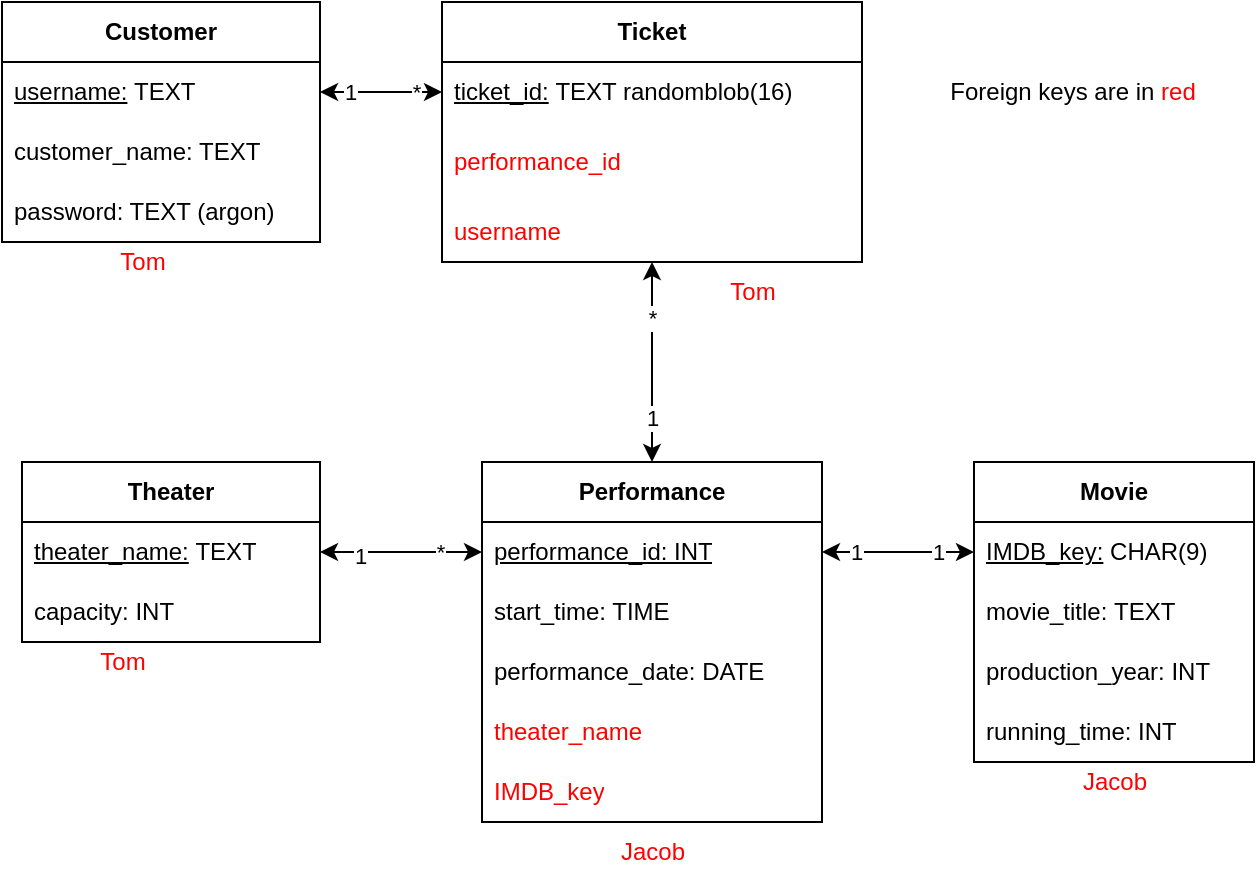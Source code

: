 <mxfile version="20.8.10" type="device"><diagram name="Page-1" id="bW2kiYpMrqYnE2LIEAA0"><mxGraphModel dx="1290" dy="638" grid="1" gridSize="10" guides="1" tooltips="1" connect="1" arrows="1" fold="1" page="1" pageScale="1" pageWidth="850" pageHeight="1100" math="0" shadow="0"><root><mxCell id="0"/><mxCell id="1" parent="0"/><mxCell id="kE0VZu1bvmlrj1qlubu3-1" value="Theater" style="swimlane;fontStyle=1;childLayout=stackLayout;horizontal=1;startSize=30;horizontalStack=0;resizeParent=1;resizeParentMax=0;resizeLast=0;collapsible=1;marginBottom=0;whiteSpace=wrap;html=1;" parent="1" vertex="1"><mxGeometry x="110" y="480" width="149" height="90" as="geometry"/></mxCell><mxCell id="kE0VZu1bvmlrj1qlubu3-2" value="&lt;u&gt;theater_name:&lt;/u&gt;&amp;nbsp;TEXT" style="text;strokeColor=none;fillColor=none;align=left;verticalAlign=middle;spacingLeft=4;spacingRight=4;overflow=hidden;points=[[0,0.5],[1,0.5]];portConstraint=eastwest;rotatable=0;whiteSpace=wrap;html=1;" parent="kE0VZu1bvmlrj1qlubu3-1" vertex="1"><mxGeometry y="30" width="149" height="30" as="geometry"/></mxCell><mxCell id="kE0VZu1bvmlrj1qlubu3-3" value="capacity: INT" style="text;strokeColor=none;fillColor=none;align=left;verticalAlign=middle;spacingLeft=4;spacingRight=4;overflow=hidden;points=[[0,0.5],[1,0.5]];portConstraint=eastwest;rotatable=0;whiteSpace=wrap;html=1;" parent="kE0VZu1bvmlrj1qlubu3-1" vertex="1"><mxGeometry y="60" width="149" height="30" as="geometry"/></mxCell><mxCell id="kE0VZu1bvmlrj1qlubu3-4" value="Movie" style="swimlane;fontStyle=1;childLayout=stackLayout;horizontal=1;startSize=30;horizontalStack=0;resizeParent=1;resizeParentMax=0;resizeLast=0;collapsible=1;marginBottom=0;whiteSpace=wrap;html=1;" parent="1" vertex="1"><mxGeometry x="586" y="480" width="140" height="150" as="geometry"/></mxCell><mxCell id="Q8pJF3ln_uTVth9oAYhN-3" value="&lt;u&gt;IMDB_key:&lt;/u&gt; CHAR(9)" style="text;strokeColor=none;fillColor=none;align=left;verticalAlign=middle;spacingLeft=4;spacingRight=4;overflow=hidden;points=[[0,0.5],[1,0.5]];portConstraint=eastwest;rotatable=0;whiteSpace=wrap;html=1;" parent="kE0VZu1bvmlrj1qlubu3-4" vertex="1"><mxGeometry y="30" width="140" height="30" as="geometry"/></mxCell><mxCell id="kE0VZu1bvmlrj1qlubu3-5" value="movie_title:&amp;nbsp;TEXT" style="text;strokeColor=none;fillColor=none;align=left;verticalAlign=middle;spacingLeft=4;spacingRight=4;overflow=hidden;points=[[0,0.5],[1,0.5]];portConstraint=eastwest;rotatable=0;whiteSpace=wrap;html=1;" parent="kE0VZu1bvmlrj1qlubu3-4" vertex="1"><mxGeometry y="60" width="140" height="30" as="geometry"/></mxCell><mxCell id="kE0VZu1bvmlrj1qlubu3-6" value="production_year: INT" style="text;strokeColor=none;fillColor=none;align=left;verticalAlign=middle;spacingLeft=4;spacingRight=4;overflow=hidden;points=[[0,0.5],[1,0.5]];portConstraint=eastwest;rotatable=0;whiteSpace=wrap;html=1;" parent="kE0VZu1bvmlrj1qlubu3-4" vertex="1"><mxGeometry y="90" width="140" height="30" as="geometry"/></mxCell><mxCell id="kE0VZu1bvmlrj1qlubu3-8" value="running_time: INT" style="text;strokeColor=none;fillColor=none;align=left;verticalAlign=middle;spacingLeft=4;spacingRight=4;overflow=hidden;points=[[0,0.5],[1,0.5]];portConstraint=eastwest;rotatable=0;whiteSpace=wrap;html=1;" parent="kE0VZu1bvmlrj1qlubu3-4" vertex="1"><mxGeometry y="120" width="140" height="30" as="geometry"/></mxCell><mxCell id="kE0VZu1bvmlrj1qlubu3-9" value="Performance" style="swimlane;fontStyle=1;childLayout=stackLayout;horizontal=1;startSize=30;horizontalStack=0;resizeParent=1;resizeParentMax=0;resizeLast=0;collapsible=1;marginBottom=0;whiteSpace=wrap;html=1;" parent="1" vertex="1"><mxGeometry x="340" y="480" width="170" height="180" as="geometry"/></mxCell><mxCell id="Q8pJF3ln_uTVth9oAYhN-4" value="&lt;u&gt;performance_id: INT&lt;/u&gt;" style="text;strokeColor=none;fillColor=none;align=left;verticalAlign=middle;spacingLeft=4;spacingRight=4;overflow=hidden;points=[[0,0.5],[1,0.5]];portConstraint=eastwest;rotatable=0;whiteSpace=wrap;html=1;" parent="kE0VZu1bvmlrj1qlubu3-9" vertex="1"><mxGeometry y="30" width="170" height="30" as="geometry"/></mxCell><mxCell id="kE0VZu1bvmlrj1qlubu3-10" value="start_time: TIME" style="text;strokeColor=none;fillColor=none;align=left;verticalAlign=middle;spacingLeft=4;spacingRight=4;overflow=hidden;points=[[0,0.5],[1,0.5]];portConstraint=eastwest;rotatable=0;whiteSpace=wrap;html=1;" parent="kE0VZu1bvmlrj1qlubu3-9" vertex="1"><mxGeometry y="60" width="170" height="30" as="geometry"/></mxCell><mxCell id="kE0VZu1bvmlrj1qlubu3-11" value="performance_date: DATE" style="text;strokeColor=none;fillColor=none;align=left;verticalAlign=middle;spacingLeft=4;spacingRight=4;overflow=hidden;points=[[0,0.5],[1,0.5]];portConstraint=eastwest;rotatable=0;whiteSpace=wrap;html=1;" parent="kE0VZu1bvmlrj1qlubu3-9" vertex="1"><mxGeometry y="90" width="170" height="30" as="geometry"/></mxCell><mxCell id="kE0VZu1bvmlrj1qlubu3-12" value="&lt;font color=&quot;#ff0000&quot;&gt;theater_name&lt;/font&gt;" style="text;strokeColor=none;fillColor=none;align=left;verticalAlign=middle;spacingLeft=4;spacingRight=4;overflow=hidden;points=[[0,0.5],[1,0.5]];portConstraint=eastwest;rotatable=0;whiteSpace=wrap;html=1;" parent="kE0VZu1bvmlrj1qlubu3-9" vertex="1"><mxGeometry y="120" width="170" height="30" as="geometry"/></mxCell><mxCell id="Q8pJF3ln_uTVth9oAYhN-1" value="&lt;font color=&quot;#ff0000&quot;&gt;IMDB_key&lt;/font&gt;" style="text;strokeColor=none;fillColor=none;align=left;verticalAlign=middle;spacingLeft=4;spacingRight=4;overflow=hidden;points=[[0,0.5],[1,0.5]];portConstraint=eastwest;rotatable=0;whiteSpace=wrap;html=1;" parent="kE0VZu1bvmlrj1qlubu3-9" vertex="1"><mxGeometry y="150" width="170" height="30" as="geometry"/></mxCell><mxCell id="kE0VZu1bvmlrj1qlubu3-15" value="" style="endArrow=classic;startArrow=classic;html=1;rounded=0;exitX=1;exitY=0.5;exitDx=0;exitDy=0;entryX=0;entryY=0.5;entryDx=0;entryDy=0;" parent="1" source="kE0VZu1bvmlrj1qlubu3-2" target="Q8pJF3ln_uTVth9oAYhN-4" edge="1"><mxGeometry width="50" height="50" relative="1" as="geometry"><mxPoint x="650" y="460" as="sourcePoint"/><mxPoint x="590" y="390" as="targetPoint"/></mxGeometry></mxCell><mxCell id="kE0VZu1bvmlrj1qlubu3-16" value="*" style="edgeLabel;html=1;align=center;verticalAlign=middle;resizable=0;points=[];" parent="kE0VZu1bvmlrj1qlubu3-15" vertex="1" connectable="0"><mxGeometry x="0.481" relative="1" as="geometry"><mxPoint as="offset"/></mxGeometry></mxCell><mxCell id="kE0VZu1bvmlrj1qlubu3-17" value="1" style="edgeLabel;html=1;align=center;verticalAlign=middle;resizable=0;points=[];" parent="kE0VZu1bvmlrj1qlubu3-15" vertex="1" connectable="0"><mxGeometry x="-0.51" y="-2" relative="1" as="geometry"><mxPoint as="offset"/></mxGeometry></mxCell><mxCell id="kE0VZu1bvmlrj1qlubu3-18" value="Customer" style="swimlane;fontStyle=1;childLayout=stackLayout;horizontal=1;startSize=30;horizontalStack=0;resizeParent=1;resizeParentMax=0;resizeLast=0;collapsible=1;marginBottom=0;whiteSpace=wrap;html=1;" parent="1" vertex="1"><mxGeometry x="100" y="250" width="159" height="120" as="geometry"/></mxCell><mxCell id="kE0VZu1bvmlrj1qlubu3-19" value="&lt;u&gt;username:&lt;/u&gt;&amp;nbsp;TEXT" style="text;strokeColor=none;fillColor=none;align=left;verticalAlign=middle;spacingLeft=4;spacingRight=4;overflow=hidden;points=[[0,0.5],[1,0.5]];portConstraint=eastwest;rotatable=0;whiteSpace=wrap;html=1;" parent="kE0VZu1bvmlrj1qlubu3-18" vertex="1"><mxGeometry y="30" width="159" height="30" as="geometry"/></mxCell><mxCell id="kE0VZu1bvmlrj1qlubu3-20" value="customer_name: TEXT" style="text;strokeColor=none;fillColor=none;align=left;verticalAlign=middle;spacingLeft=4;spacingRight=4;overflow=hidden;points=[[0,0.5],[1,0.5]];portConstraint=eastwest;rotatable=0;whiteSpace=wrap;html=1;" parent="kE0VZu1bvmlrj1qlubu3-18" vertex="1"><mxGeometry y="60" width="159" height="30" as="geometry"/></mxCell><mxCell id="kE0VZu1bvmlrj1qlubu3-21" value="password: TEXT (argon)" style="text;strokeColor=none;fillColor=none;align=left;verticalAlign=middle;spacingLeft=4;spacingRight=4;overflow=hidden;points=[[0,0.5],[1,0.5]];portConstraint=eastwest;rotatable=0;whiteSpace=wrap;html=1;" parent="kE0VZu1bvmlrj1qlubu3-18" vertex="1"><mxGeometry y="90" width="159" height="30" as="geometry"/></mxCell><mxCell id="kE0VZu1bvmlrj1qlubu3-22" value="Ticket" style="swimlane;fontStyle=1;childLayout=stackLayout;horizontal=1;startSize=30;horizontalStack=0;resizeParent=1;resizeParentMax=0;resizeLast=0;collapsible=1;marginBottom=0;whiteSpace=wrap;html=1;" parent="1" vertex="1"><mxGeometry x="320" y="250" width="210" height="130" as="geometry"/></mxCell><mxCell id="kE0VZu1bvmlrj1qlubu3-23" value="&lt;u&gt;ticket_id:&lt;/u&gt;&amp;nbsp;TEXT randomblob(16)" style="text;strokeColor=none;fillColor=none;align=left;verticalAlign=middle;spacingLeft=4;spacingRight=4;overflow=hidden;points=[[0,0.5],[1,0.5]];portConstraint=eastwest;rotatable=0;whiteSpace=wrap;html=1;" parent="kE0VZu1bvmlrj1qlubu3-22" vertex="1"><mxGeometry y="30" width="210" height="30" as="geometry"/></mxCell><mxCell id="_O0oNhEYI4MJSJ4uROLT-1" value="&lt;font color=&quot;#ff0000&quot;&gt;performance_id&lt;/font&gt;" style="text;strokeColor=none;fillColor=none;align=left;verticalAlign=middle;spacingLeft=4;spacingRight=4;overflow=hidden;points=[[0,0.5],[1,0.5]];portConstraint=eastwest;rotatable=0;whiteSpace=wrap;html=1;" parent="kE0VZu1bvmlrj1qlubu3-22" vertex="1"><mxGeometry y="60" width="210" height="40" as="geometry"/></mxCell><mxCell id="kE0VZu1bvmlrj1qlubu3-24" value="&lt;font color=&quot;#ff0000&quot;&gt;username&lt;/font&gt;" style="text;strokeColor=none;fillColor=none;align=left;verticalAlign=middle;spacingLeft=4;spacingRight=4;overflow=hidden;points=[[0,0.5],[1,0.5]];portConstraint=eastwest;rotatable=0;whiteSpace=wrap;html=1;" parent="kE0VZu1bvmlrj1qlubu3-22" vertex="1"><mxGeometry y="100" width="210" height="30" as="geometry"/></mxCell><mxCell id="kE0VZu1bvmlrj1qlubu3-25" value="" style="endArrow=classic;startArrow=classic;html=1;rounded=0;exitX=0;exitY=0.5;exitDx=0;exitDy=0;" parent="1" source="Q8pJF3ln_uTVth9oAYhN-3" edge="1"><mxGeometry width="50" height="50" relative="1" as="geometry"><mxPoint x="556" y="442.22" as="sourcePoint"/><mxPoint x="510" y="525" as="targetPoint"/></mxGeometry></mxCell><mxCell id="kE0VZu1bvmlrj1qlubu3-26" value="1" style="edgeLabel;html=1;align=center;verticalAlign=middle;resizable=0;points=[];" parent="kE0VZu1bvmlrj1qlubu3-25" vertex="1" connectable="0"><mxGeometry x="-0.521" relative="1" as="geometry"><mxPoint as="offset"/></mxGeometry></mxCell><mxCell id="kE0VZu1bvmlrj1qlubu3-27" value="1" style="edgeLabel;html=1;align=center;verticalAlign=middle;resizable=0;points=[];" parent="kE0VZu1bvmlrj1qlubu3-25" vertex="1" connectable="0"><mxGeometry x="0.553" relative="1" as="geometry"><mxPoint as="offset"/></mxGeometry></mxCell><mxCell id="kE0VZu1bvmlrj1qlubu3-28" value="" style="endArrow=classic;startArrow=classic;html=1;rounded=0;exitX=1;exitY=0.5;exitDx=0;exitDy=0;" parent="1" source="kE0VZu1bvmlrj1qlubu3-19" target="kE0VZu1bvmlrj1qlubu3-23" edge="1"><mxGeometry width="50" height="50" relative="1" as="geometry"><mxPoint x="270" y="350" as="sourcePoint"/><mxPoint x="340" y="350" as="targetPoint"/></mxGeometry></mxCell><mxCell id="kE0VZu1bvmlrj1qlubu3-29" value="1" style="edgeLabel;html=1;align=center;verticalAlign=middle;resizable=0;points=[];" parent="kE0VZu1bvmlrj1qlubu3-28" vertex="1" connectable="0"><mxGeometry x="-0.521" relative="1" as="geometry"><mxPoint as="offset"/></mxGeometry></mxCell><mxCell id="kE0VZu1bvmlrj1qlubu3-30" value="*" style="edgeLabel;html=1;align=center;verticalAlign=middle;resizable=0;points=[];" parent="kE0VZu1bvmlrj1qlubu3-28" vertex="1" connectable="0"><mxGeometry x="0.553" relative="1" as="geometry"><mxPoint as="offset"/></mxGeometry></mxCell><mxCell id="kE0VZu1bvmlrj1qlubu3-31" value="" style="endArrow=classic;startArrow=classic;html=1;rounded=0;entryX=0.5;entryY=0;entryDx=0;entryDy=0;" parent="1" target="kE0VZu1bvmlrj1qlubu3-9" edge="1"><mxGeometry width="50" height="50" relative="1" as="geometry"><mxPoint x="425" y="380" as="sourcePoint"/><mxPoint x="490" y="535" as="targetPoint"/></mxGeometry></mxCell><mxCell id="kE0VZu1bvmlrj1qlubu3-32" value="*" style="edgeLabel;html=1;align=center;verticalAlign=middle;resizable=0;points=[];" parent="kE0VZu1bvmlrj1qlubu3-31" vertex="1" connectable="0"><mxGeometry x="-0.521" relative="1" as="geometry"><mxPoint y="4" as="offset"/></mxGeometry></mxCell><mxCell id="kE0VZu1bvmlrj1qlubu3-33" value="1" style="edgeLabel;html=1;align=center;verticalAlign=middle;resizable=0;points=[];" parent="kE0VZu1bvmlrj1qlubu3-31" vertex="1" connectable="0"><mxGeometry x="0.553" relative="1" as="geometry"><mxPoint as="offset"/></mxGeometry></mxCell><mxCell id="kE0VZu1bvmlrj1qlubu3-34" value="Foreign keys are in &lt;font color=&quot;#ff0000&quot;&gt;red&lt;/font&gt;" style="text;html=1;align=center;verticalAlign=middle;resizable=0;points=[];autosize=1;strokeColor=none;fillColor=none;" parent="1" vertex="1"><mxGeometry x="560" y="280" width="150" height="30" as="geometry"/></mxCell><mxCell id="kE0VZu1bvmlrj1qlubu3-35" value="Tom" style="text;html=1;align=center;verticalAlign=middle;resizable=0;points=[];autosize=1;strokeColor=none;fillColor=none;fontColor=#FF0000;" parent="1" vertex="1"><mxGeometry x="145" y="365" width="50" height="30" as="geometry"/></mxCell><mxCell id="kE0VZu1bvmlrj1qlubu3-36" value="Tom" style="text;html=1;align=center;verticalAlign=middle;resizable=0;points=[];autosize=1;strokeColor=none;fillColor=none;fontColor=#FF0000;" parent="1" vertex="1"><mxGeometry x="450" y="380" width="50" height="30" as="geometry"/></mxCell><mxCell id="kE0VZu1bvmlrj1qlubu3-37" value="Tom" style="text;html=1;align=center;verticalAlign=middle;resizable=0;points=[];autosize=1;strokeColor=none;fillColor=none;fontColor=#FF0000;" parent="1" vertex="1"><mxGeometry x="135" y="565" width="50" height="30" as="geometry"/></mxCell><mxCell id="kE0VZu1bvmlrj1qlubu3-38" value="Jacob" style="text;html=1;align=center;verticalAlign=middle;resizable=0;points=[];autosize=1;strokeColor=none;fillColor=none;fontColor=#FF0000;" parent="1" vertex="1"><mxGeometry x="395" y="660" width="60" height="30" as="geometry"/></mxCell><mxCell id="kE0VZu1bvmlrj1qlubu3-39" value="Jacob" style="text;html=1;align=center;verticalAlign=middle;resizable=0;points=[];autosize=1;strokeColor=none;fillColor=none;fontColor=#FF0000;" parent="1" vertex="1"><mxGeometry x="626" y="625" width="60" height="30" as="geometry"/></mxCell></root></mxGraphModel></diagram></mxfile>